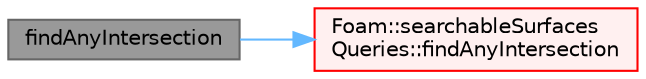 digraph "findAnyIntersection"
{
 // LATEX_PDF_SIZE
  bgcolor="transparent";
  edge [fontname=Helvetica,fontsize=10,labelfontname=Helvetica,labelfontsize=10];
  node [fontname=Helvetica,fontsize=10,shape=box,height=0.2,width=0.4];
  rankdir="LR";
  Node1 [id="Node000001",label="findAnyIntersection",height=0.2,width=0.4,color="gray40", fillcolor="grey60", style="filled", fontcolor="black",tooltip=" "];
  Node1 -> Node2 [id="edge1_Node000001_Node000002",color="steelblue1",style="solid",tooltip=" "];
  Node2 [id="Node000002",label="Foam::searchableSurfaces\lQueries::findAnyIntersection",height=0.2,width=0.4,color="red", fillcolor="#FFF0F0", style="filled",URL="$classFoam_1_1searchableSurfacesQueries.html#a5e38488c879b214f75ea55c743265724",tooltip=" "];
}
